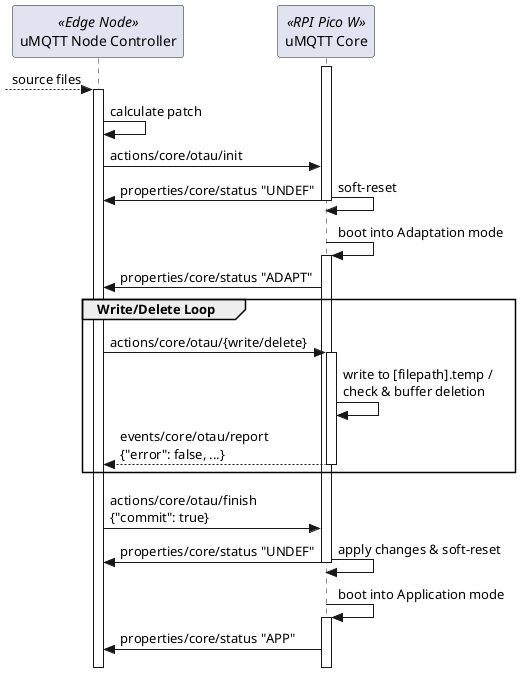 @startuml
!pragma teoz true
skinparam style strictuml

participant "uMQTT Node Controller" as controller <<Edge Node>>
participant "uMQTT Core" as pico <<RPI Pico W>>

activate pico
?--> controller: source files
activate controller
controller -> controller: calculate patch

controller -> pico: actions/core/otau/init
pico -> pico: soft-reset
& pico -> controller: properties/core/status "UNDEF"
deactivate pico

pico -> pico: boot into Adaptation mode
activate pico
pico -> controller: properties/core/status "ADAPT"

group Write/Delete Loop

    controller -> pico: actions/core/otau/{write/delete}
    activate pico
        pico -> pico: write to [filepath].temp /\ncheck & buffer deletion
    return events/core/otau/report\n{"error": false, ...}

end

controller -> pico: actions/core/otau/finish\n{"commit": true}
pico -> pico: apply changes & soft-reset
& pico -> controller: properties/core/status "UNDEF"
deactivate pico

pico -> pico: boot into Application mode
activate pico

pico -> controller: properties/core/status "APP"

@enduml

